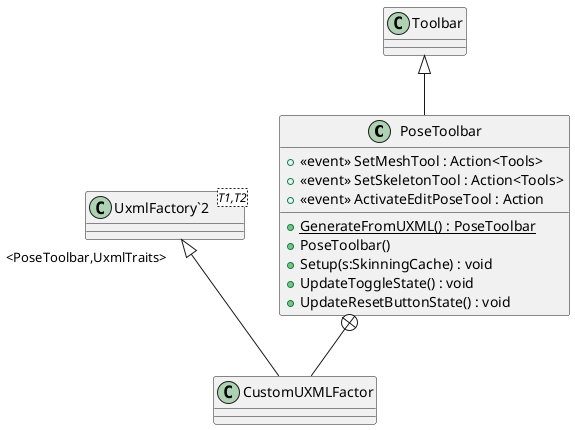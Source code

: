 @startuml
class PoseToolbar {
    +  <<event>> SetMeshTool : Action<Tools> 
    +  <<event>> SetSkeletonTool : Action<Tools> 
    +  <<event>> ActivateEditPoseTool : Action 
    + {static} GenerateFromUXML() : PoseToolbar
    + PoseToolbar()
    + Setup(s:SkinningCache) : void
    + UpdateToggleState() : void
    + UpdateResetButtonState() : void
}
class CustomUXMLFactor {
}
class "UxmlFactory`2"<T1,T2> {
}
Toolbar <|-- PoseToolbar
PoseToolbar +-- CustomUXMLFactor
"UxmlFactory`2" "<PoseToolbar,UxmlTraits>" <|-- CustomUXMLFactor
@enduml
